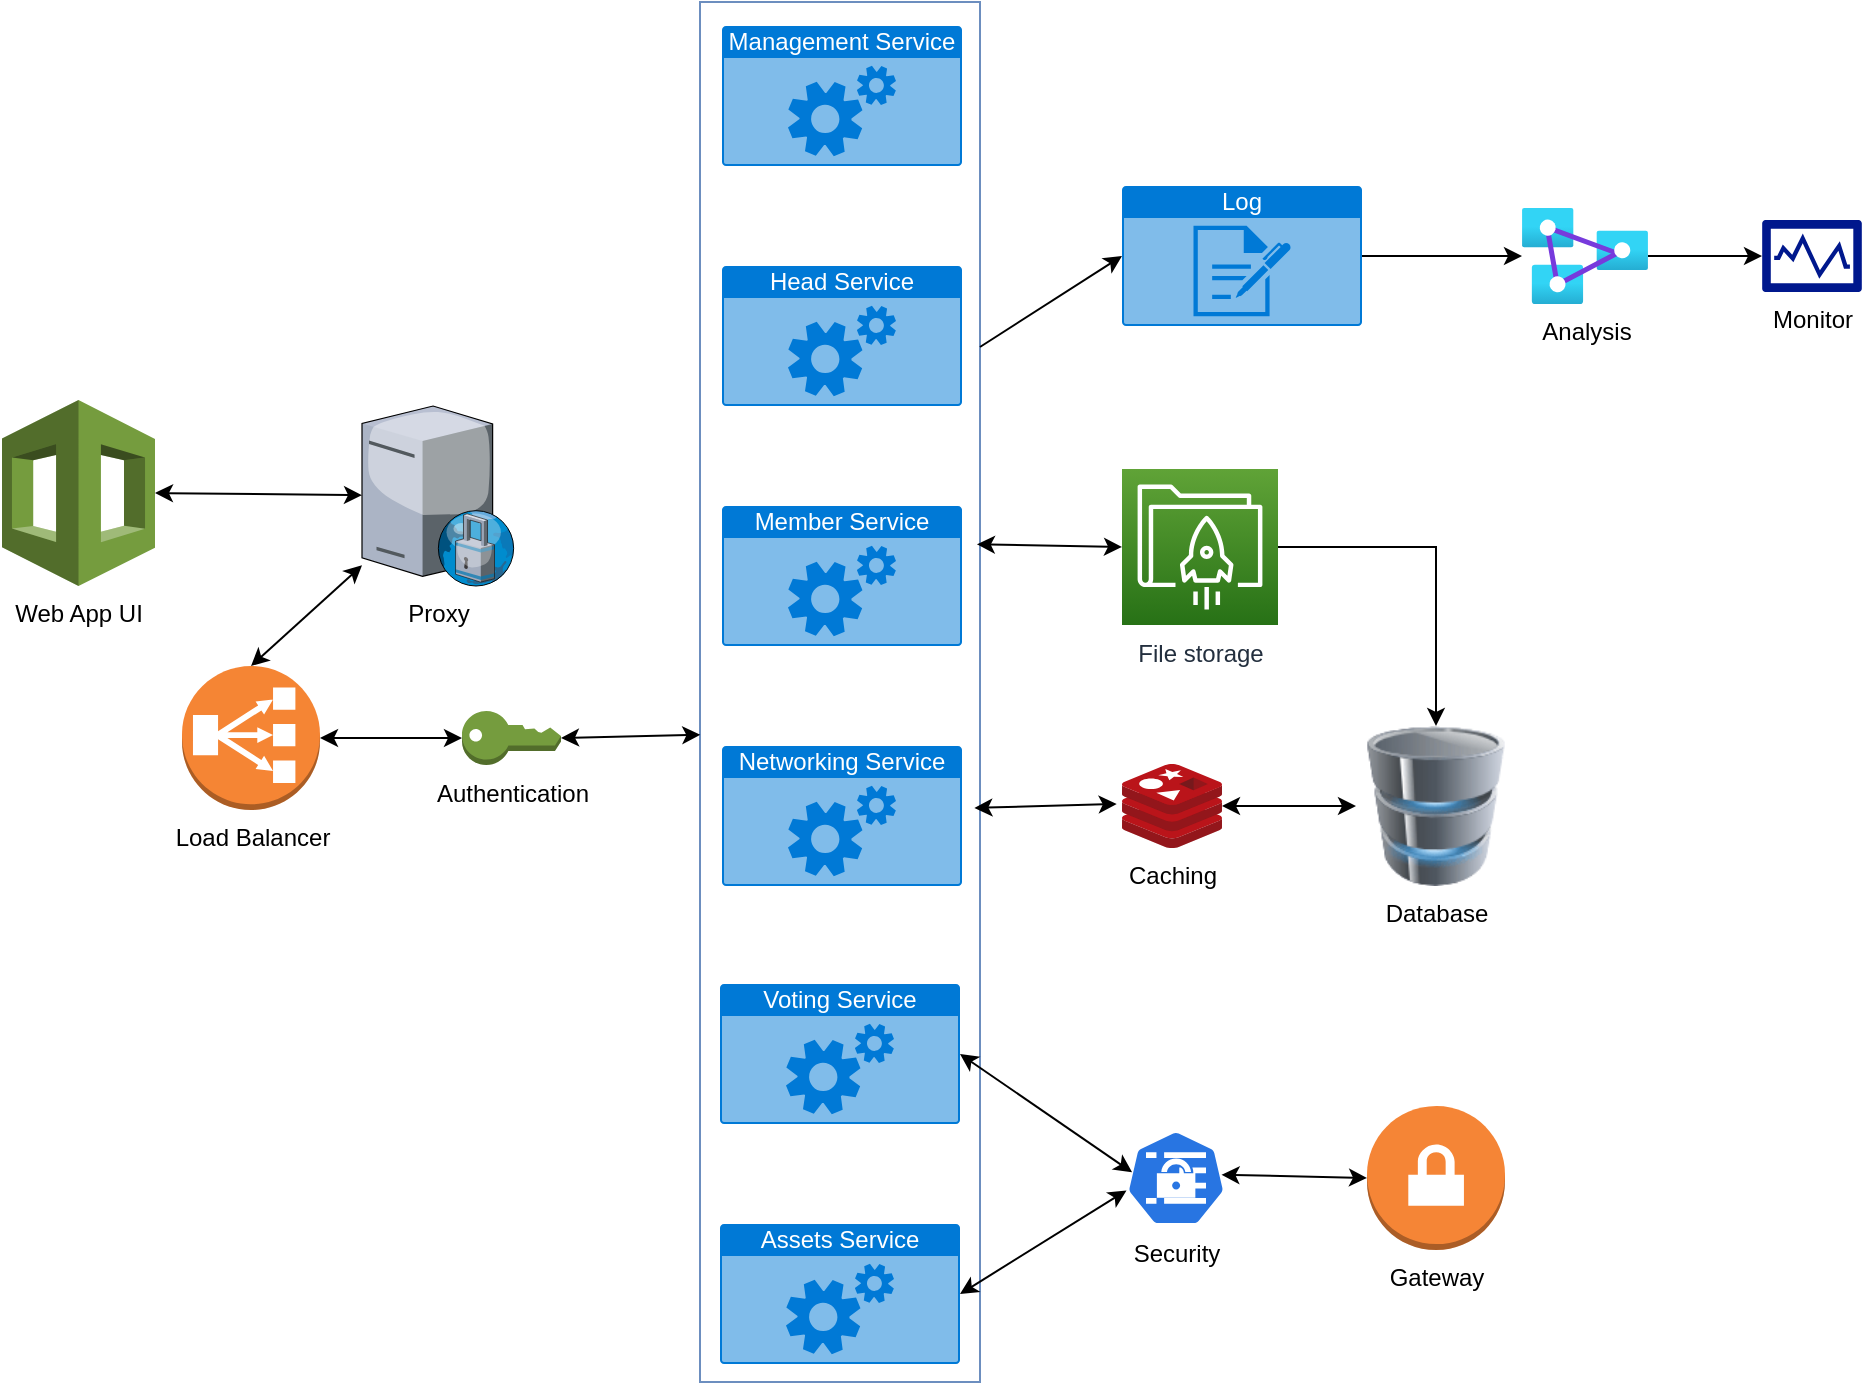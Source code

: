<mxfile version="21.6.5" type="github">
  <diagram name="Page-1" id="0Vc0pZO1-iffybWoa11N">
    <mxGraphModel dx="1468" dy="900" grid="1" gridSize="10" guides="1" tooltips="1" connect="1" arrows="1" fold="1" page="1" pageScale="1" pageWidth="1600" pageHeight="1200" math="0" shadow="0">
      <root>
        <mxCell id="0" />
        <mxCell id="1" parent="0" />
        <mxCell id="Cdjt4gM95UI_-sG7JQJn-1" value="Web App UI" style="outlineConnect=0;dashed=0;verticalLabelPosition=bottom;verticalAlign=top;align=center;html=1;shape=mxgraph.aws3.cloudformation;fillColor=#759C3E;gradientColor=none;" vertex="1" parent="1">
          <mxGeometry x="440" y="467" width="76.5" height="93" as="geometry" />
        </mxCell>
        <mxCell id="Cdjt4gM95UI_-sG7JQJn-2" value="Load Balancer" style="outlineConnect=0;dashed=0;verticalLabelPosition=bottom;verticalAlign=top;align=center;html=1;shape=mxgraph.aws3.classic_load_balancer;fillColor=#F58534;gradientColor=none;" vertex="1" parent="1">
          <mxGeometry x="530" y="600" width="69" height="72" as="geometry" />
        </mxCell>
        <mxCell id="Cdjt4gM95UI_-sG7JQJn-4" value="Proxy" style="verticalLabelPosition=bottom;sketch=0;aspect=fixed;html=1;verticalAlign=top;strokeColor=none;align=center;outlineConnect=0;shape=mxgraph.citrix.proxy_server;" vertex="1" parent="1">
          <mxGeometry x="620" y="470" width="76.5" height="90" as="geometry" />
        </mxCell>
        <mxCell id="Cdjt4gM95UI_-sG7JQJn-6" value="Management Service" style="html=1;whiteSpace=wrap;strokeColor=none;fillColor=#0079D6;labelPosition=center;verticalLabelPosition=middle;verticalAlign=top;align=center;fontSize=12;outlineConnect=0;spacingTop=-6;fontColor=#FFFFFF;sketch=0;shape=mxgraph.sitemap.services;" vertex="1" parent="1">
          <mxGeometry x="800" y="280" width="120" height="70" as="geometry" />
        </mxCell>
        <mxCell id="Cdjt4gM95UI_-sG7JQJn-7" value="Head Service" style="html=1;whiteSpace=wrap;strokeColor=none;fillColor=#0079D6;labelPosition=center;verticalLabelPosition=middle;verticalAlign=top;align=center;fontSize=12;outlineConnect=0;spacingTop=-6;fontColor=#FFFFFF;sketch=0;shape=mxgraph.sitemap.services;" vertex="1" parent="1">
          <mxGeometry x="800" y="400" width="120" height="70" as="geometry" />
        </mxCell>
        <mxCell id="Cdjt4gM95UI_-sG7JQJn-8" value="Member Service" style="html=1;whiteSpace=wrap;strokeColor=none;fillColor=#0079D6;labelPosition=center;verticalLabelPosition=middle;verticalAlign=top;align=center;fontSize=12;outlineConnect=0;spacingTop=-6;fontColor=#FFFFFF;sketch=0;shape=mxgraph.sitemap.services;" vertex="1" parent="1">
          <mxGeometry x="800" y="520" width="120" height="70" as="geometry" />
        </mxCell>
        <mxCell id="Cdjt4gM95UI_-sG7JQJn-9" value="Voting Service" style="html=1;whiteSpace=wrap;strokeColor=none;fillColor=#0079D6;labelPosition=center;verticalLabelPosition=middle;verticalAlign=top;align=center;fontSize=12;outlineConnect=0;spacingTop=-6;fontColor=#FFFFFF;sketch=0;shape=mxgraph.sitemap.services;" vertex="1" parent="1">
          <mxGeometry x="799" y="759" width="120" height="70" as="geometry" />
        </mxCell>
        <mxCell id="Cdjt4gM95UI_-sG7JQJn-10" value="Networking Service" style="html=1;whiteSpace=wrap;strokeColor=none;fillColor=#0079D6;labelPosition=center;verticalLabelPosition=middle;verticalAlign=top;align=center;fontSize=12;outlineConnect=0;spacingTop=-6;fontColor=#FFFFFF;sketch=0;shape=mxgraph.sitemap.services;" vertex="1" parent="1">
          <mxGeometry x="800" y="640" width="120" height="70" as="geometry" />
        </mxCell>
        <mxCell id="Cdjt4gM95UI_-sG7JQJn-11" value="Assets Service" style="html=1;whiteSpace=wrap;strokeColor=none;fillColor=#0079D6;labelPosition=center;verticalLabelPosition=middle;verticalAlign=top;align=center;fontSize=12;outlineConnect=0;spacingTop=-6;fontColor=#FFFFFF;sketch=0;shape=mxgraph.sitemap.services;" vertex="1" parent="1">
          <mxGeometry x="799" y="879" width="120" height="70" as="geometry" />
        </mxCell>
        <mxCell id="Cdjt4gM95UI_-sG7JQJn-20" value="Database" style="image;html=1;image=img/lib/clip_art/computers/Database_128x128.png" vertex="1" parent="1">
          <mxGeometry x="1117" y="630" width="80" height="80" as="geometry" />
        </mxCell>
        <mxCell id="Cdjt4gM95UI_-sG7JQJn-27" value="" style="endArrow=classic;startArrow=classic;html=1;rounded=0;entryX=0;entryY=0.5;entryDx=0;entryDy=0;" edge="1" parent="1" source="Cdjt4gM95UI_-sG7JQJn-19" target="Cdjt4gM95UI_-sG7JQJn-20">
          <mxGeometry width="50" height="50" relative="1" as="geometry">
            <mxPoint x="1061" y="379" as="sourcePoint" />
            <mxPoint x="1037" y="459" as="targetPoint" />
          </mxGeometry>
        </mxCell>
        <mxCell id="Cdjt4gM95UI_-sG7JQJn-29" value="" style="rounded=0;whiteSpace=wrap;html=1;fillColor=none;strokeColor=#6c8ebf;" vertex="1" parent="1">
          <mxGeometry x="789" y="268" width="140" height="690" as="geometry" />
        </mxCell>
        <mxCell id="Cdjt4gM95UI_-sG7JQJn-30" value="" style="endArrow=classic;startArrow=classic;html=1;rounded=0;entryX=-0.053;entryY=0.476;entryDx=0;entryDy=0;entryPerimeter=0;exitX=0.98;exitY=0.584;exitDx=0;exitDy=0;exitPerimeter=0;" edge="1" parent="1" source="Cdjt4gM95UI_-sG7JQJn-29" target="Cdjt4gM95UI_-sG7JQJn-19">
          <mxGeometry width="50" height="50" relative="1" as="geometry">
            <mxPoint x="870" y="630" as="sourcePoint" />
            <mxPoint x="920" y="580" as="targetPoint" />
          </mxGeometry>
        </mxCell>
        <mxCell id="Cdjt4gM95UI_-sG7JQJn-54" style="edgeStyle=orthogonalEdgeStyle;rounded=0;orthogonalLoop=1;jettySize=auto;html=1;" edge="1" parent="1" source="Cdjt4gM95UI_-sG7JQJn-40" target="Cdjt4gM95UI_-sG7JQJn-53">
          <mxGeometry relative="1" as="geometry" />
        </mxCell>
        <mxCell id="Cdjt4gM95UI_-sG7JQJn-40" value="Log" style="html=1;whiteSpace=wrap;strokeColor=none;fillColor=#0079D6;labelPosition=center;verticalLabelPosition=middle;verticalAlign=top;align=center;fontSize=12;outlineConnect=0;spacingTop=-6;fontColor=#FFFFFF;sketch=0;shape=mxgraph.sitemap.log;" vertex="1" parent="1">
          <mxGeometry x="1000" y="360" width="120" height="70" as="geometry" />
        </mxCell>
        <mxCell id="Cdjt4gM95UI_-sG7JQJn-42" value="" style="endArrow=classic;html=1;rounded=0;entryX=0;entryY=0.5;entryDx=0;entryDy=0;entryPerimeter=0;exitX=1;exitY=0.25;exitDx=0;exitDy=0;" edge="1" parent="1" source="Cdjt4gM95UI_-sG7JQJn-29" target="Cdjt4gM95UI_-sG7JQJn-40">
          <mxGeometry width="50" height="50" relative="1" as="geometry">
            <mxPoint x="630" y="710" as="sourcePoint" />
            <mxPoint x="680" y="660" as="targetPoint" />
          </mxGeometry>
        </mxCell>
        <mxCell id="Cdjt4gM95UI_-sG7JQJn-59" style="edgeStyle=orthogonalEdgeStyle;rounded=0;orthogonalLoop=1;jettySize=auto;html=1;entryX=0.5;entryY=0;entryDx=0;entryDy=0;" edge="1" parent="1" source="Cdjt4gM95UI_-sG7JQJn-44" target="Cdjt4gM95UI_-sG7JQJn-20">
          <mxGeometry relative="1" as="geometry" />
        </mxCell>
        <mxCell id="Cdjt4gM95UI_-sG7JQJn-44" value="File storage" style="sketch=0;points=[[0,0,0],[0.25,0,0],[0.5,0,0],[0.75,0,0],[1,0,0],[0,1,0],[0.25,1,0],[0.5,1,0],[0.75,1,0],[1,1,0],[0,0.25,0],[0,0.5,0],[0,0.75,0],[1,0.25,0],[1,0.5,0],[1,0.75,0]];outlineConnect=0;fontColor=#232F3E;gradientColor=#60A337;gradientDirection=north;fillColor=#277116;strokeColor=#ffffff;dashed=0;verticalLabelPosition=bottom;verticalAlign=top;align=center;html=1;fontSize=12;fontStyle=0;aspect=fixed;shape=mxgraph.aws4.resourceIcon;resIcon=mxgraph.aws4.file_cache;" vertex="1" parent="1">
          <mxGeometry x="1000" y="501.5" width="78" height="78" as="geometry" />
        </mxCell>
        <mxCell id="Cdjt4gM95UI_-sG7JQJn-19" value="Caching" style="image;sketch=0;aspect=fixed;html=1;points=[];align=center;fontSize=12;image=img/lib/mscae/Cache_Redis_Product.svg;" vertex="1" parent="1">
          <mxGeometry x="1000" y="649" width="50" height="42" as="geometry" />
        </mxCell>
        <mxCell id="Cdjt4gM95UI_-sG7JQJn-46" value="" style="endArrow=classic;startArrow=classic;html=1;rounded=0;entryX=0;entryY=0.5;entryDx=0;entryDy=0;entryPerimeter=0;exitX=0.989;exitY=0.393;exitDx=0;exitDy=0;exitPerimeter=0;" edge="1" parent="1" source="Cdjt4gM95UI_-sG7JQJn-29" target="Cdjt4gM95UI_-sG7JQJn-44">
          <mxGeometry width="50" height="50" relative="1" as="geometry">
            <mxPoint x="540" y="690" as="sourcePoint" />
            <mxPoint x="590" y="640" as="targetPoint" />
          </mxGeometry>
        </mxCell>
        <mxCell id="Cdjt4gM95UI_-sG7JQJn-50" value="" style="endArrow=classic;startArrow=classic;html=1;rounded=0;entryX=0.5;entryY=0;entryDx=0;entryDy=0;entryPerimeter=0;" edge="1" parent="1" source="Cdjt4gM95UI_-sG7JQJn-4" target="Cdjt4gM95UI_-sG7JQJn-2">
          <mxGeometry width="50" height="50" relative="1" as="geometry">
            <mxPoint x="720" y="670.5" as="sourcePoint" />
            <mxPoint x="770" y="620.5" as="targetPoint" />
          </mxGeometry>
        </mxCell>
        <mxCell id="Cdjt4gM95UI_-sG7JQJn-51" value="" style="endArrow=classic;startArrow=classic;html=1;rounded=0;exitX=1;exitY=0.5;exitDx=0;exitDy=0;exitPerimeter=0;" edge="1" parent="1" source="Cdjt4gM95UI_-sG7JQJn-1" target="Cdjt4gM95UI_-sG7JQJn-4">
          <mxGeometry width="50" height="50" relative="1" as="geometry">
            <mxPoint x="266.5" y="624" as="sourcePoint" />
            <mxPoint x="380" y="622.878" as="targetPoint" />
          </mxGeometry>
        </mxCell>
        <mxCell id="Cdjt4gM95UI_-sG7JQJn-53" value="Analysis" style="image;aspect=fixed;html=1;points=[];align=center;fontSize=12;image=img/lib/azure2/analytics/Analysis_Services.svg;" vertex="1" parent="1">
          <mxGeometry x="1200" y="371" width="63" height="48" as="geometry" />
        </mxCell>
        <mxCell id="Cdjt4gM95UI_-sG7JQJn-57" value="Monitor&lt;br&gt;" style="sketch=0;aspect=fixed;pointerEvents=1;shadow=0;dashed=0;html=1;strokeColor=none;labelPosition=center;verticalLabelPosition=bottom;verticalAlign=top;align=center;fillColor=#00188D;shape=mxgraph.mscae.enterprise.performance_monitor" vertex="1" parent="1">
          <mxGeometry x="1320" y="377" width="50" height="36" as="geometry" />
        </mxCell>
        <mxCell id="Cdjt4gM95UI_-sG7JQJn-58" value="" style="endArrow=classic;html=1;rounded=0;entryX=0;entryY=0.5;entryDx=0;entryDy=0;entryPerimeter=0;" edge="1" parent="1" source="Cdjt4gM95UI_-sG7JQJn-53" target="Cdjt4gM95UI_-sG7JQJn-57">
          <mxGeometry width="50" height="50" relative="1" as="geometry">
            <mxPoint x="1031.5" y="602" as="sourcePoint" />
            <mxPoint x="1081.5" y="552" as="targetPoint" />
          </mxGeometry>
        </mxCell>
        <mxCell id="Cdjt4gM95UI_-sG7JQJn-60" value="Security" style="sketch=0;html=1;dashed=0;whitespace=wrap;fillColor=#2875E2;strokeColor=#ffffff;points=[[0.005,0.63,0],[0.1,0.2,0],[0.9,0.2,0],[0.5,0,0],[0.995,0.63,0],[0.72,0.99,0],[0.5,1,0],[0.28,0.99,0]];verticalLabelPosition=bottom;align=center;verticalAlign=top;shape=mxgraph.kubernetes.icon;prIcon=secret" vertex="1" parent="1">
          <mxGeometry x="1002" y="832" width="50" height="48" as="geometry" />
        </mxCell>
        <mxCell id="Cdjt4gM95UI_-sG7JQJn-61" value="Gateway" style="outlineConnect=0;dashed=0;verticalLabelPosition=bottom;verticalAlign=top;align=center;html=1;shape=mxgraph.aws3.vpn_gateway;fillColor=#F58536;gradientColor=none;" vertex="1" parent="1">
          <mxGeometry x="1122.5" y="820" width="69" height="72" as="geometry" />
        </mxCell>
        <mxCell id="Cdjt4gM95UI_-sG7JQJn-62" value="" style="endArrow=classic;startArrow=classic;html=1;rounded=0;entryX=0.061;entryY=0.441;entryDx=0;entryDy=0;entryPerimeter=0;exitX=1;exitY=0.5;exitDx=0;exitDy=0;exitPerimeter=0;" edge="1" parent="1" source="Cdjt4gM95UI_-sG7JQJn-9" target="Cdjt4gM95UI_-sG7JQJn-60">
          <mxGeometry width="50" height="50" relative="1" as="geometry">
            <mxPoint x="850" y="670" as="sourcePoint" />
            <mxPoint x="900" y="620" as="targetPoint" />
          </mxGeometry>
        </mxCell>
        <mxCell id="Cdjt4gM95UI_-sG7JQJn-63" value="" style="endArrow=classic;startArrow=classic;html=1;rounded=0;entryX=0.005;entryY=0.63;entryDx=0;entryDy=0;entryPerimeter=0;exitX=1;exitY=0.5;exitDx=0;exitDy=0;exitPerimeter=0;" edge="1" parent="1" source="Cdjt4gM95UI_-sG7JQJn-11" target="Cdjt4gM95UI_-sG7JQJn-60">
          <mxGeometry width="50" height="50" relative="1" as="geometry">
            <mxPoint x="850" y="830" as="sourcePoint" />
            <mxPoint x="900" y="780" as="targetPoint" />
          </mxGeometry>
        </mxCell>
        <mxCell id="Cdjt4gM95UI_-sG7JQJn-64" value="" style="endArrow=classic;startArrow=classic;html=1;rounded=0;entryX=0;entryY=0.5;entryDx=0;entryDy=0;entryPerimeter=0;exitX=0.955;exitY=0.466;exitDx=0;exitDy=0;exitPerimeter=0;" edge="1" parent="1" source="Cdjt4gM95UI_-sG7JQJn-60" target="Cdjt4gM95UI_-sG7JQJn-61">
          <mxGeometry width="50" height="50" relative="1" as="geometry">
            <mxPoint x="850" y="830" as="sourcePoint" />
            <mxPoint x="900" y="780" as="targetPoint" />
          </mxGeometry>
        </mxCell>
        <mxCell id="Cdjt4gM95UI_-sG7JQJn-65" value="Authentication" style="outlineConnect=0;dashed=0;verticalLabelPosition=bottom;verticalAlign=top;align=center;html=1;shape=mxgraph.aws3.add_on;fillColor=#759C3E;gradientColor=none;" vertex="1" parent="1">
          <mxGeometry x="670" y="622.5" width="49.5" height="27" as="geometry" />
        </mxCell>
        <mxCell id="Cdjt4gM95UI_-sG7JQJn-66" value="" style="endArrow=classic;startArrow=classic;html=1;rounded=0;entryX=0;entryY=0.5;entryDx=0;entryDy=0;entryPerimeter=0;" edge="1" parent="1" source="Cdjt4gM95UI_-sG7JQJn-2" target="Cdjt4gM95UI_-sG7JQJn-65">
          <mxGeometry width="50" height="50" relative="1" as="geometry">
            <mxPoint x="540" y="760" as="sourcePoint" />
            <mxPoint x="590" y="710" as="targetPoint" />
          </mxGeometry>
        </mxCell>
        <mxCell id="Cdjt4gM95UI_-sG7JQJn-67" value="" style="endArrow=classic;startArrow=classic;html=1;rounded=0;entryX=0.001;entryY=0.531;entryDx=0;entryDy=0;exitX=1;exitY=0.5;exitDx=0;exitDy=0;exitPerimeter=0;entryPerimeter=0;" edge="1" parent="1" source="Cdjt4gM95UI_-sG7JQJn-65" target="Cdjt4gM95UI_-sG7JQJn-29">
          <mxGeometry width="50" height="50" relative="1" as="geometry">
            <mxPoint x="540" y="760" as="sourcePoint" />
            <mxPoint x="590" y="710" as="targetPoint" />
          </mxGeometry>
        </mxCell>
      </root>
    </mxGraphModel>
  </diagram>
</mxfile>
